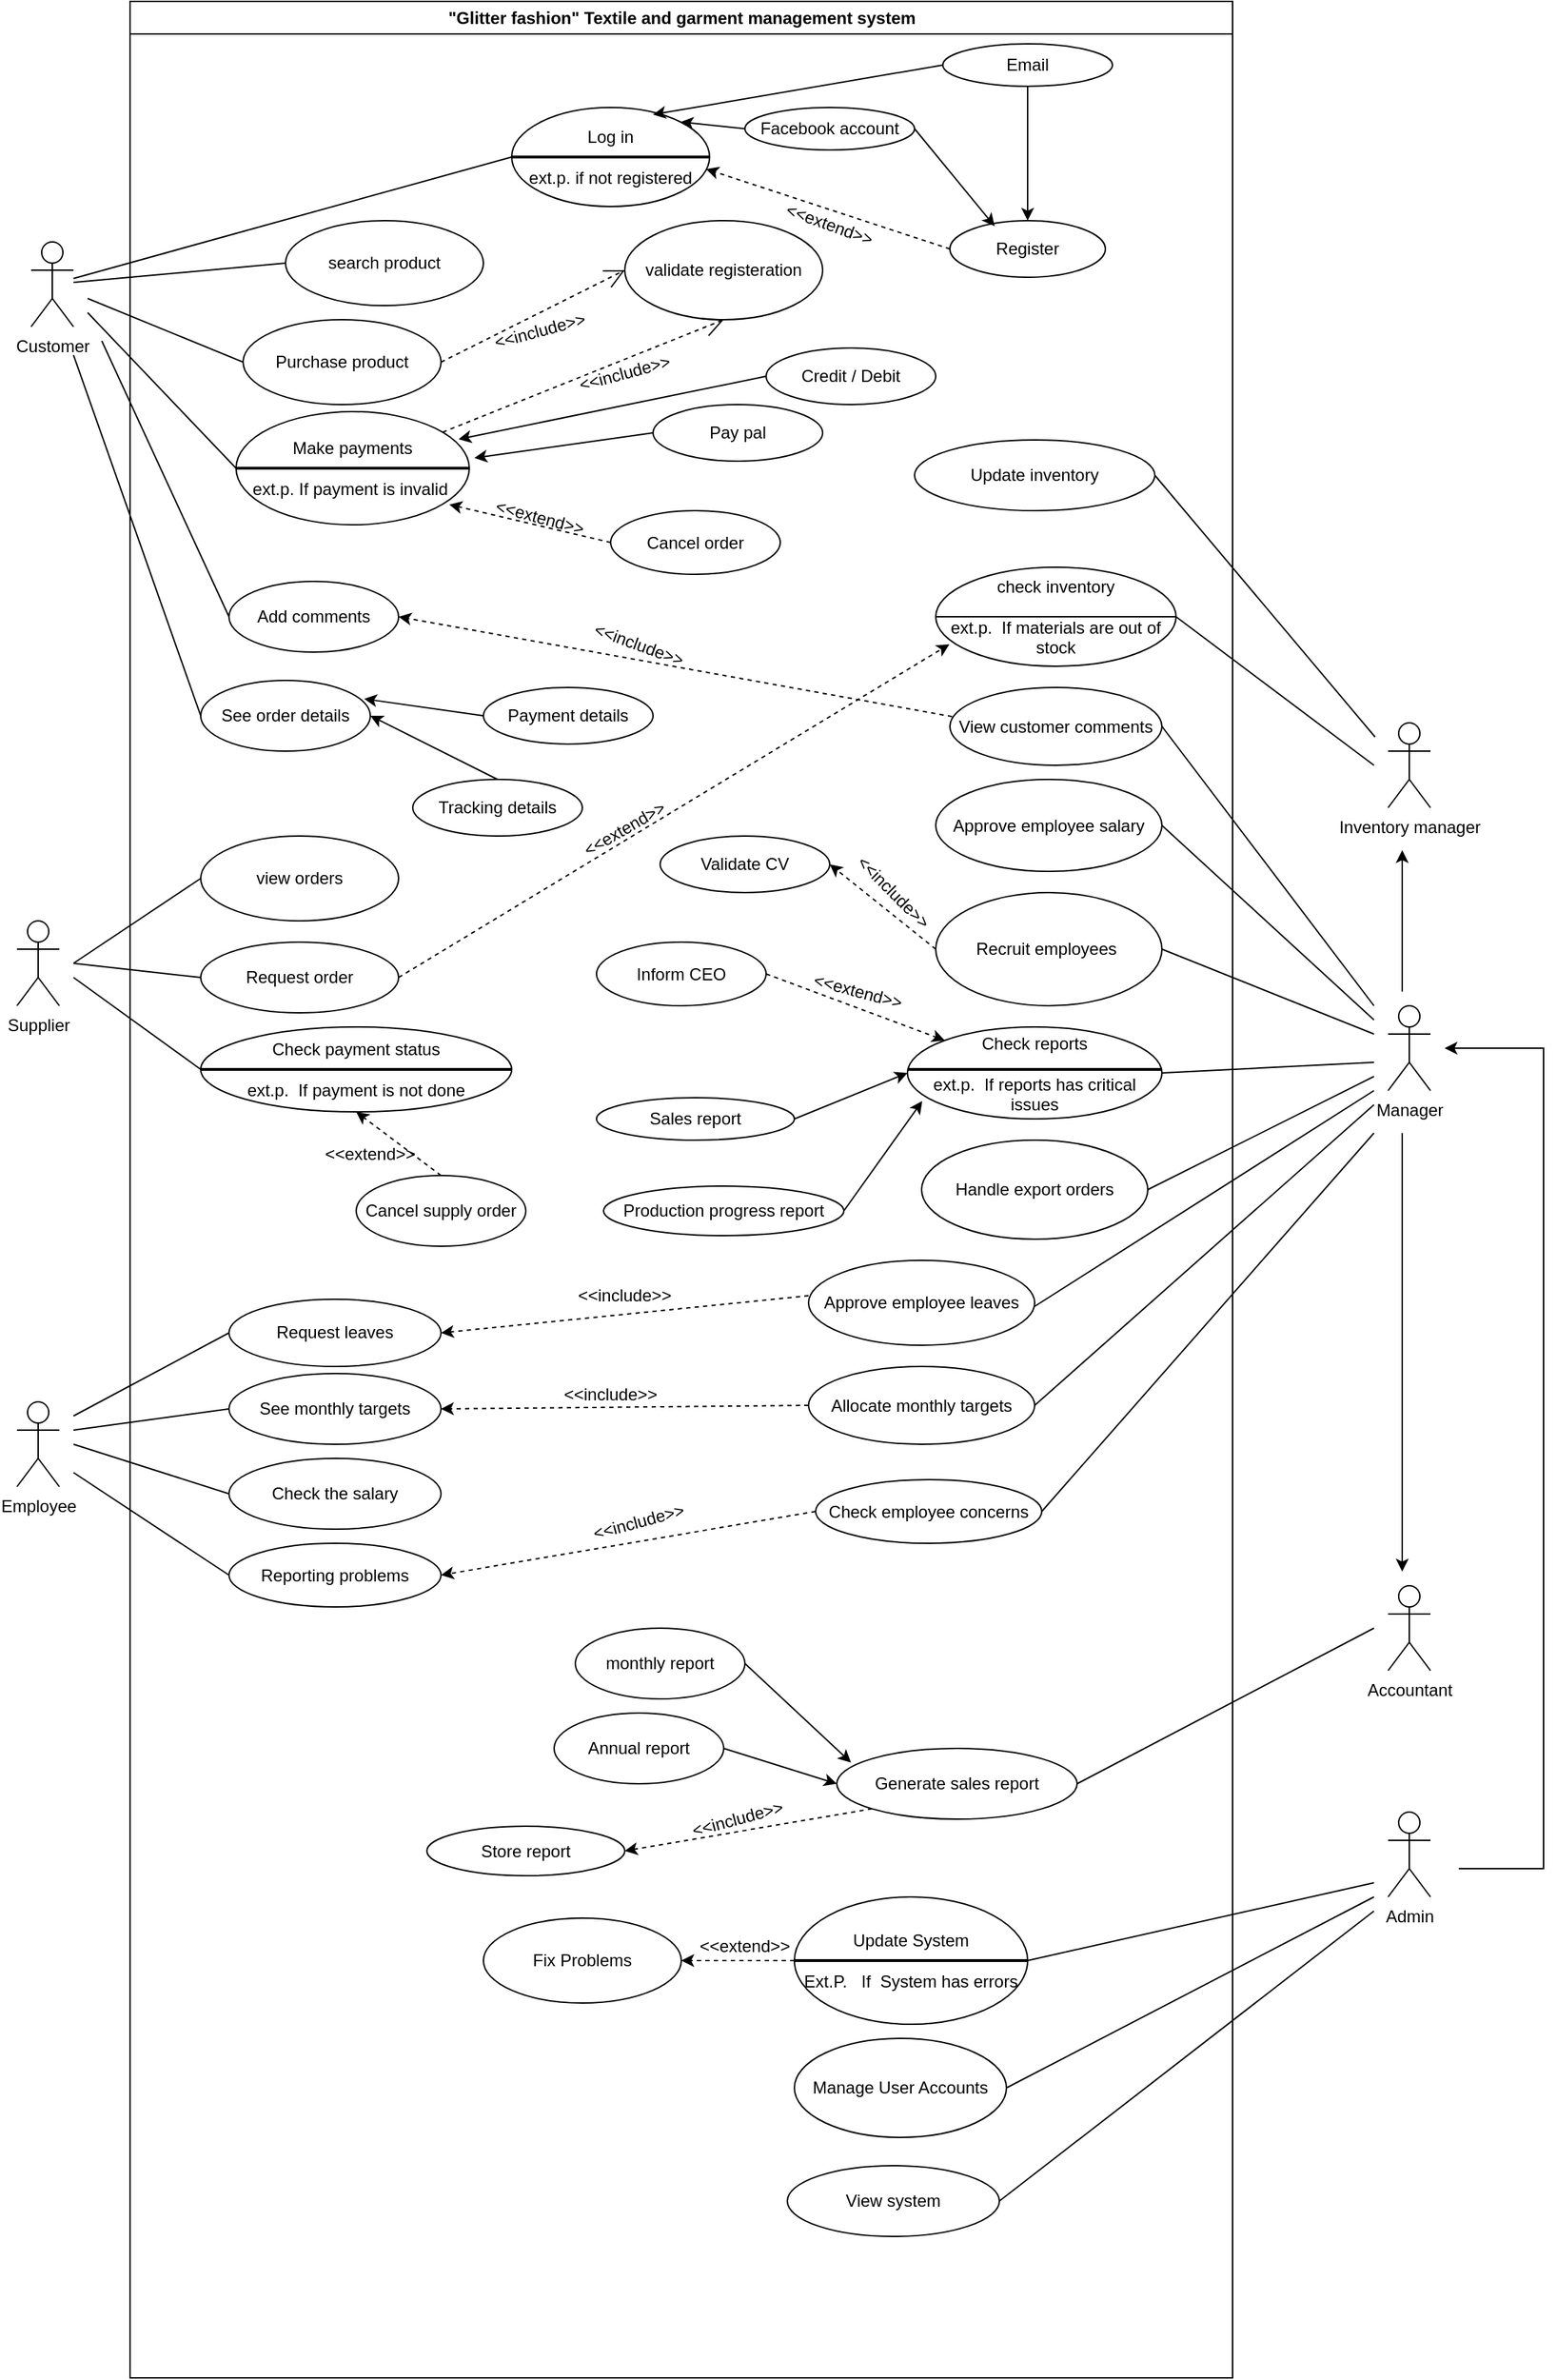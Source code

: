 <mxfile version="20.3.7" type="github">
  <diagram id="OiUDQVkfYRebjwmGfPYE" name="Page-1">
    <mxGraphModel dx="2874" dy="658" grid="1" gridSize="10" guides="1" tooltips="1" connect="1" arrows="1" fold="1" page="1" pageScale="1" pageWidth="850" pageHeight="1100" math="0" shadow="0">
      <root>
        <mxCell id="0" />
        <mxCell id="1" parent="0" />
        <mxCell id="Qr6TdypjZ70RtOZJyYG7-4" value="Customer" style="shape=umlActor;verticalLabelPosition=bottom;verticalAlign=top;html=1;strokeColor=default;fontFamily=Helvetica;fontSize=12;fontColor=default;fillColor=default;" parent="1" vertex="1">
          <mxGeometry x="-830" y="170" width="30" height="60" as="geometry" />
        </mxCell>
        <mxCell id="Qr6TdypjZ70RtOZJyYG7-21" value="&quot;Glitter fashion&quot; Textile and garment management system" style="swimlane;strokeColor=default;fontFamily=Helvetica;fontSize=12;fontColor=default;fillColor=default;html=1;startSize=23;" parent="1" vertex="1">
          <mxGeometry x="-760" width="780" height="1680" as="geometry" />
        </mxCell>
        <mxCell id="Qr6TdypjZ70RtOZJyYG7-11" value="Log in&lt;br&gt;&lt;br&gt;ext.p. if not registered" style="ellipse;whiteSpace=wrap;html=1;strokeColor=default;fontFamily=Helvetica;fontSize=12;fontColor=default;fillColor=default;" parent="Qr6TdypjZ70RtOZJyYG7-21" vertex="1">
          <mxGeometry x="270" y="75" width="140" height="70" as="geometry" />
        </mxCell>
        <mxCell id="Qr6TdypjZ70RtOZJyYG7-26" value="Register" style="ellipse;whiteSpace=wrap;html=1;strokeColor=default;fontFamily=Helvetica;fontSize=12;fontColor=default;fillColor=default;" parent="Qr6TdypjZ70RtOZJyYG7-21" vertex="1">
          <mxGeometry x="580" y="155" width="110" height="40" as="geometry" />
        </mxCell>
        <mxCell id="Qr6TdypjZ70RtOZJyYG7-32" value="" style="line;strokeWidth=2;html=1;strokeColor=default;fontFamily=Helvetica;fontSize=12;fontColor=default;fillColor=default;" parent="Qr6TdypjZ70RtOZJyYG7-21" vertex="1">
          <mxGeometry x="270" y="105" width="140" height="10" as="geometry" />
        </mxCell>
        <mxCell id="Qr6TdypjZ70RtOZJyYG7-33" value="search product" style="ellipse;whiteSpace=wrap;html=1;strokeColor=default;fontFamily=Helvetica;fontSize=12;fontColor=default;fillColor=default;" parent="Qr6TdypjZ70RtOZJyYG7-21" vertex="1">
          <mxGeometry x="110" y="155" width="140" height="60" as="geometry" />
        </mxCell>
        <mxCell id="Qr6TdypjZ70RtOZJyYG7-36" value="Purchase product" style="ellipse;whiteSpace=wrap;html=1;strokeColor=default;fontFamily=Helvetica;fontSize=12;fontColor=default;fillColor=default;" parent="Qr6TdypjZ70RtOZJyYG7-21" vertex="1">
          <mxGeometry x="80" y="225" width="140" height="60" as="geometry" />
        </mxCell>
        <mxCell id="Qr6TdypjZ70RtOZJyYG7-38" value="Make payments&lt;br&gt;&lt;br&gt;ext.p. If payment is invalid&amp;nbsp;" style="ellipse;whiteSpace=wrap;html=1;strokeColor=default;fontFamily=Helvetica;fontSize=12;fontColor=default;fillColor=default;" parent="Qr6TdypjZ70RtOZJyYG7-21" vertex="1">
          <mxGeometry x="75" y="290" width="165" height="80" as="geometry" />
        </mxCell>
        <mxCell id="Qr6TdypjZ70RtOZJyYG7-40" value="Credit / Debit" style="ellipse;whiteSpace=wrap;html=1;strokeColor=default;fontFamily=Helvetica;fontSize=12;fontColor=default;fillColor=default;" parent="Qr6TdypjZ70RtOZJyYG7-21" vertex="1">
          <mxGeometry x="450" y="245" width="120" height="40" as="geometry" />
        </mxCell>
        <mxCell id="Qr6TdypjZ70RtOZJyYG7-41" value="Pay pal" style="ellipse;whiteSpace=wrap;html=1;strokeColor=default;fontFamily=Helvetica;fontSize=12;fontColor=default;fillColor=default;" parent="Qr6TdypjZ70RtOZJyYG7-21" vertex="1">
          <mxGeometry x="370" y="285" width="120" height="40" as="geometry" />
        </mxCell>
        <mxCell id="Qr6TdypjZ70RtOZJyYG7-50" value="view orders" style="ellipse;whiteSpace=wrap;html=1;strokeColor=default;fontFamily=Helvetica;fontSize=12;fontColor=default;fillColor=default;" parent="Qr6TdypjZ70RtOZJyYG7-21" vertex="1">
          <mxGeometry x="50" y="590" width="140" height="60" as="geometry" />
        </mxCell>
        <mxCell id="Qr6TdypjZ70RtOZJyYG7-52" value="Check payment status&lt;br&gt;&lt;br&gt;ext.p.&amp;nbsp; If payment is not done" style="ellipse;whiteSpace=wrap;html=1;strokeColor=default;fontFamily=Helvetica;fontSize=12;fontColor=default;fillColor=default;" parent="Qr6TdypjZ70RtOZJyYG7-21" vertex="1">
          <mxGeometry x="50" y="725" width="220" height="60" as="geometry" />
        </mxCell>
        <mxCell id="Qr6TdypjZ70RtOZJyYG7-54" value="Request order" style="ellipse;whiteSpace=wrap;html=1;strokeColor=default;fontFamily=Helvetica;fontSize=12;fontColor=default;fillColor=default;" parent="Qr6TdypjZ70RtOZJyYG7-21" vertex="1">
          <mxGeometry x="50" y="665" width="140" height="50" as="geometry" />
        </mxCell>
        <mxCell id="Qr6TdypjZ70RtOZJyYG7-58" value="check inventory&lt;br&gt;&lt;br&gt;ext.p.&amp;nbsp; If materials are out of stock" style="ellipse;whiteSpace=wrap;html=1;strokeColor=default;fontFamily=Helvetica;fontSize=12;fontColor=default;fillColor=default;" parent="Qr6TdypjZ70RtOZJyYG7-21" vertex="1">
          <mxGeometry x="570" y="400" width="170" height="70" as="geometry" />
        </mxCell>
        <mxCell id="Qr6TdypjZ70RtOZJyYG7-61" value="" style="endArrow=classic;html=1;rounded=1;fontFamily=Helvetica;fontSize=12;fontColor=default;dashed=1;exitX=1;exitY=0.5;exitDx=0;exitDy=0;entryX=0.057;entryY=0.778;entryDx=0;entryDy=0;entryPerimeter=0;" parent="Qr6TdypjZ70RtOZJyYG7-21" source="Qr6TdypjZ70RtOZJyYG7-54" target="Qr6TdypjZ70RtOZJyYG7-58" edge="1">
          <mxGeometry width="50" height="50" relative="1" as="geometry">
            <mxPoint x="330" y="620" as="sourcePoint" />
            <mxPoint x="380" y="570" as="targetPoint" />
          </mxGeometry>
        </mxCell>
        <mxCell id="Qr6TdypjZ70RtOZJyYG7-62" value="&amp;lt;&amp;lt;extend&amp;gt;&amp;gt;" style="text;html=1;strokeColor=none;fillColor=none;align=center;verticalAlign=middle;whiteSpace=wrap;rounded=0;fontFamily=Helvetica;fontSize=12;fontColor=default;rotation=-30;" parent="Qr6TdypjZ70RtOZJyYG7-21" vertex="1">
          <mxGeometry x="320" y="570" width="60" height="30" as="geometry" />
        </mxCell>
        <mxCell id="Qr6TdypjZ70RtOZJyYG7-64" value="" style="line;strokeWidth=1;html=1;perimeter=backbonePerimeter;points=[];outlineConnect=0;strokeColor=default;fontFamily=Helvetica;fontSize=12;fontColor=default;fillColor=default;" parent="Qr6TdypjZ70RtOZJyYG7-21" vertex="1">
          <mxGeometry x="570" y="430" width="170" height="10" as="geometry" />
        </mxCell>
        <mxCell id="Qr6TdypjZ70RtOZJyYG7-66" value="Update inventory" style="ellipse;whiteSpace=wrap;html=1;strokeColor=default;fontFamily=Helvetica;fontSize=12;fontColor=default;fillColor=default;" parent="Qr6TdypjZ70RtOZJyYG7-21" vertex="1">
          <mxGeometry x="555" y="310" width="170" height="50" as="geometry" />
        </mxCell>
        <mxCell id="Qr6TdypjZ70RtOZJyYG7-70" value="Approve employee salary" style="ellipse;whiteSpace=wrap;html=1;strokeColor=default;fontFamily=Helvetica;fontSize=12;fontColor=default;fillColor=default;" parent="Qr6TdypjZ70RtOZJyYG7-21" vertex="1">
          <mxGeometry x="570" y="550" width="160" height="65" as="geometry" />
        </mxCell>
        <mxCell id="Qr6TdypjZ70RtOZJyYG7-74" value="Recruit employees&amp;nbsp;" style="ellipse;whiteSpace=wrap;html=1;strokeColor=default;fontFamily=Helvetica;fontSize=12;fontColor=default;fillColor=default;" parent="Qr6TdypjZ70RtOZJyYG7-21" vertex="1">
          <mxGeometry x="570" y="630" width="160" height="80" as="geometry" />
        </mxCell>
        <mxCell id="Qr6TdypjZ70RtOZJyYG7-75" value="Validate CV" style="ellipse;whiteSpace=wrap;html=1;strokeColor=default;fontFamily=Helvetica;fontSize=12;fontColor=default;fillColor=default;" parent="Qr6TdypjZ70RtOZJyYG7-21" vertex="1">
          <mxGeometry x="375" y="590" width="120" height="40" as="geometry" />
        </mxCell>
        <mxCell id="Qr6TdypjZ70RtOZJyYG7-77" value="" style="endArrow=classic;html=1;rounded=1;fontFamily=Helvetica;fontSize=12;fontColor=default;dashed=1;entryX=1;entryY=0.5;entryDx=0;entryDy=0;exitX=0;exitY=0.5;exitDx=0;exitDy=0;" parent="Qr6TdypjZ70RtOZJyYG7-21" source="Qr6TdypjZ70RtOZJyYG7-74" target="Qr6TdypjZ70RtOZJyYG7-75" edge="1">
          <mxGeometry width="50" height="50" relative="1" as="geometry">
            <mxPoint x="540" y="700" as="sourcePoint" />
            <mxPoint x="590" y="650" as="targetPoint" />
          </mxGeometry>
        </mxCell>
        <mxCell id="Qr6TdypjZ70RtOZJyYG7-78" value="&amp;lt;&amp;lt;include&amp;gt;&amp;gt;" style="text;html=1;strokeColor=none;fillColor=none;align=center;verticalAlign=middle;whiteSpace=wrap;rounded=0;fontFamily=Helvetica;fontSize=12;fontColor=default;rotation=45;" parent="Qr6TdypjZ70RtOZJyYG7-21" vertex="1">
          <mxGeometry x="510" y="615" width="60" height="30" as="geometry" />
        </mxCell>
        <mxCell id="Qr6TdypjZ70RtOZJyYG7-80" value="Check reports&lt;br&gt;&lt;br&gt;ext.p.&amp;nbsp; If reports has critical issues" style="ellipse;whiteSpace=wrap;html=1;strokeColor=default;fontFamily=Helvetica;fontSize=12;fontColor=default;fillColor=default;" parent="Qr6TdypjZ70RtOZJyYG7-21" vertex="1">
          <mxGeometry x="550" y="725" width="180" height="65" as="geometry" />
        </mxCell>
        <mxCell id="Qr6TdypjZ70RtOZJyYG7-82" value="Production progress report" style="ellipse;whiteSpace=wrap;html=1;strokeColor=default;fontFamily=Helvetica;fontSize=12;fontColor=default;fillColor=default;" parent="Qr6TdypjZ70RtOZJyYG7-21" vertex="1">
          <mxGeometry x="335" y="837.5" width="170" height="35" as="geometry" />
        </mxCell>
        <mxCell id="Qr6TdypjZ70RtOZJyYG7-84" value="Handle export orders" style="ellipse;whiteSpace=wrap;html=1;strokeColor=default;fontFamily=Helvetica;fontSize=12;fontColor=default;fillColor=default;" parent="Qr6TdypjZ70RtOZJyYG7-21" vertex="1">
          <mxGeometry x="560" y="805" width="160" height="70" as="geometry" />
        </mxCell>
        <mxCell id="Qr6TdypjZ70RtOZJyYG7-90" value="Generate sales report" style="ellipse;whiteSpace=wrap;html=1;strokeColor=default;fontFamily=Helvetica;fontSize=12;fontColor=default;fillColor=default;" parent="Qr6TdypjZ70RtOZJyYG7-21" vertex="1">
          <mxGeometry x="500" y="1235" width="170" height="50" as="geometry" />
        </mxCell>
        <mxCell id="Qr6TdypjZ70RtOZJyYG7-93" value="monthly report" style="ellipse;whiteSpace=wrap;html=1;strokeColor=default;fontFamily=Helvetica;fontSize=12;fontColor=default;fillColor=default;" parent="Qr6TdypjZ70RtOZJyYG7-21" vertex="1">
          <mxGeometry x="315" y="1150" width="120" height="50" as="geometry" />
        </mxCell>
        <mxCell id="Qr6TdypjZ70RtOZJyYG7-96" value="Annual report" style="ellipse;whiteSpace=wrap;html=1;strokeColor=default;fontFamily=Helvetica;fontSize=12;fontColor=default;fillColor=default;" parent="Qr6TdypjZ70RtOZJyYG7-21" vertex="1">
          <mxGeometry x="300" y="1210" width="120" height="50" as="geometry" />
        </mxCell>
        <mxCell id="Qr6TdypjZ70RtOZJyYG7-97" value="Store report" style="ellipse;whiteSpace=wrap;html=1;strokeColor=default;fontFamily=Helvetica;fontSize=12;fontColor=default;fillColor=default;" parent="Qr6TdypjZ70RtOZJyYG7-21" vertex="1">
          <mxGeometry x="210" y="1290" width="140" height="35" as="geometry" />
        </mxCell>
        <mxCell id="Qr6TdypjZ70RtOZJyYG7-99" value="Sales report" style="ellipse;whiteSpace=wrap;html=1;strokeColor=default;fontFamily=Helvetica;fontSize=12;fontColor=default;fillColor=default;" parent="Qr6TdypjZ70RtOZJyYG7-21" vertex="1">
          <mxGeometry x="330" y="775" width="140" height="30" as="geometry" />
        </mxCell>
        <mxCell id="Qr6TdypjZ70RtOZJyYG7-105" value="" style="endArrow=classic;html=1;rounded=1;fontFamily=Helvetica;fontSize=12;fontColor=default;dashed=1;entryX=1;entryY=0.5;entryDx=0;entryDy=0;exitX=0;exitY=1;exitDx=0;exitDy=0;" parent="Qr6TdypjZ70RtOZJyYG7-21" source="Qr6TdypjZ70RtOZJyYG7-90" target="Qr6TdypjZ70RtOZJyYG7-97" edge="1">
          <mxGeometry width="50" height="50" relative="1" as="geometry">
            <mxPoint x="530" y="1145" as="sourcePoint" />
            <mxPoint x="580" y="1095" as="targetPoint" />
          </mxGeometry>
        </mxCell>
        <mxCell id="Qr6TdypjZ70RtOZJyYG7-107" value="&amp;lt;&amp;lt;include&amp;gt;&amp;gt;" style="text;html=1;strokeColor=none;fillColor=none;align=center;verticalAlign=middle;whiteSpace=wrap;rounded=0;fontFamily=Helvetica;fontSize=12;fontColor=default;rotation=-15;" parent="Qr6TdypjZ70RtOZJyYG7-21" vertex="1">
          <mxGeometry x="400" y="1270" width="60" height="30" as="geometry" />
        </mxCell>
        <mxCell id="Qr6TdypjZ70RtOZJyYG7-110" value="Request leaves" style="ellipse;whiteSpace=wrap;html=1;strokeColor=default;fontFamily=Helvetica;fontSize=12;fontColor=default;fillColor=default;" parent="Qr6TdypjZ70RtOZJyYG7-21" vertex="1">
          <mxGeometry x="70" y="917.5" width="150" height="47.5" as="geometry" />
        </mxCell>
        <mxCell id="Qr6TdypjZ70RtOZJyYG7-111" value="See monthly targets" style="ellipse;whiteSpace=wrap;html=1;strokeColor=default;fontFamily=Helvetica;fontSize=12;fontColor=default;fillColor=default;" parent="Qr6TdypjZ70RtOZJyYG7-21" vertex="1">
          <mxGeometry x="70" y="970" width="150" height="50" as="geometry" />
        </mxCell>
        <mxCell id="Qr6TdypjZ70RtOZJyYG7-112" value="Allocate monthly targets" style="ellipse;whiteSpace=wrap;html=1;strokeColor=default;fontFamily=Helvetica;fontSize=12;fontColor=default;fillColor=default;" parent="Qr6TdypjZ70RtOZJyYG7-21" vertex="1">
          <mxGeometry x="480" y="965" width="160" height="55" as="geometry" />
        </mxCell>
        <mxCell id="Qr6TdypjZ70RtOZJyYG7-114" value="" style="endArrow=classic;html=1;rounded=1;fontFamily=Helvetica;fontSize=12;fontColor=default;dashed=1;entryX=1;entryY=0.5;entryDx=0;entryDy=0;exitX=0;exitY=0.5;exitDx=0;exitDy=0;" parent="Qr6TdypjZ70RtOZJyYG7-21" source="Qr6TdypjZ70RtOZJyYG7-112" target="Qr6TdypjZ70RtOZJyYG7-111" edge="1">
          <mxGeometry width="50" height="50" relative="1" as="geometry">
            <mxPoint x="400" y="895" as="sourcePoint" />
            <mxPoint x="450" y="845" as="targetPoint" />
          </mxGeometry>
        </mxCell>
        <mxCell id="Qr6TdypjZ70RtOZJyYG7-115" value="&amp;lt;&amp;lt;include&amp;gt;&amp;gt;" style="text;html=1;strokeColor=none;fillColor=none;align=center;verticalAlign=middle;whiteSpace=wrap;rounded=0;fontFamily=Helvetica;fontSize=12;fontColor=default;rotation=0;" parent="Qr6TdypjZ70RtOZJyYG7-21" vertex="1">
          <mxGeometry x="310" y="970" width="60" height="30" as="geometry" />
        </mxCell>
        <mxCell id="Qr6TdypjZ70RtOZJyYG7-118" value="Check the salary" style="ellipse;whiteSpace=wrap;html=1;strokeColor=default;fontFamily=Helvetica;fontSize=12;fontColor=default;fillColor=default;" parent="Qr6TdypjZ70RtOZJyYG7-21" vertex="1">
          <mxGeometry x="70" y="1030" width="150" height="50" as="geometry" />
        </mxCell>
        <mxCell id="Qr6TdypjZ70RtOZJyYG7-121" value="Reporting problems" style="ellipse;whiteSpace=wrap;html=1;strokeColor=default;fontFamily=Helvetica;fontSize=12;fontColor=default;fillColor=default;" parent="Qr6TdypjZ70RtOZJyYG7-21" vertex="1">
          <mxGeometry x="70" y="1090" width="150" height="45" as="geometry" />
        </mxCell>
        <mxCell id="Qr6TdypjZ70RtOZJyYG7-123" value="Check employee concerns" style="ellipse;whiteSpace=wrap;html=1;strokeColor=default;fontFamily=Helvetica;fontSize=12;fontColor=default;fillColor=default;" parent="Qr6TdypjZ70RtOZJyYG7-21" vertex="1">
          <mxGeometry x="485" y="1045" width="160" height="45" as="geometry" />
        </mxCell>
        <mxCell id="Qr6TdypjZ70RtOZJyYG7-125" value="" style="endArrow=classic;html=1;rounded=1;fontFamily=Helvetica;fontSize=12;fontColor=default;dashed=1;entryX=1;entryY=0.5;entryDx=0;entryDy=0;exitX=0;exitY=0.5;exitDx=0;exitDy=0;" parent="Qr6TdypjZ70RtOZJyYG7-21" source="Qr6TdypjZ70RtOZJyYG7-123" target="Qr6TdypjZ70RtOZJyYG7-121" edge="1">
          <mxGeometry width="50" height="50" relative="1" as="geometry">
            <mxPoint x="560" y="965" as="sourcePoint" />
            <mxPoint x="610" y="915" as="targetPoint" />
          </mxGeometry>
        </mxCell>
        <mxCell id="Qr6TdypjZ70RtOZJyYG7-126" value="&amp;lt;&amp;lt;include&amp;gt;&amp;gt;" style="text;html=1;strokeColor=none;fillColor=none;align=center;verticalAlign=middle;whiteSpace=wrap;rounded=0;fontFamily=Helvetica;fontSize=12;fontColor=default;rotation=-15;" parent="Qr6TdypjZ70RtOZJyYG7-21" vertex="1">
          <mxGeometry x="330" y="1060" width="60" height="30" as="geometry" />
        </mxCell>
        <mxCell id="B7WnlmI7sUxB49DoOweP-1" value="validate registeration" style="ellipse;whiteSpace=wrap;html=1;" parent="Qr6TdypjZ70RtOZJyYG7-21" vertex="1">
          <mxGeometry x="350" y="155" width="140" height="70" as="geometry" />
        </mxCell>
        <mxCell id="B7WnlmI7sUxB49DoOweP-3" value="" style="endArrow=open;endFill=1;endSize=12;html=1;rounded=0;entryX=0;entryY=0.5;entryDx=0;entryDy=0;exitX=1;exitY=0.5;exitDx=0;exitDy=0;dashed=1;" parent="Qr6TdypjZ70RtOZJyYG7-21" source="Qr6TdypjZ70RtOZJyYG7-36" target="B7WnlmI7sUxB49DoOweP-1" edge="1">
          <mxGeometry width="160" relative="1" as="geometry">
            <mxPoint x="280" y="345" as="sourcePoint" />
            <mxPoint x="470" y="325" as="targetPoint" />
          </mxGeometry>
        </mxCell>
        <mxCell id="B7WnlmI7sUxB49DoOweP-4" value="&amp;lt;&amp;lt;include&amp;gt;&amp;gt;" style="text;html=1;strokeColor=none;fillColor=none;align=center;verticalAlign=middle;whiteSpace=wrap;rounded=0;fontFamily=Helvetica;fontSize=12;fontColor=default;rotation=-15;" parent="Qr6TdypjZ70RtOZJyYG7-21" vertex="1">
          <mxGeometry x="270" y="225" width="40" height="15" as="geometry" />
        </mxCell>
        <mxCell id="e2B2h1mnQge43aZlSVii-1" value="&amp;lt;&amp;lt;include&amp;gt;&amp;gt;" style="text;html=1;strokeColor=none;fillColor=none;align=center;verticalAlign=middle;whiteSpace=wrap;rounded=0;fontFamily=Helvetica;fontSize=12;fontColor=default;rotation=-15;" parent="Qr6TdypjZ70RtOZJyYG7-21" vertex="1">
          <mxGeometry x="330" y="255" width="40" height="15" as="geometry" />
        </mxCell>
        <mxCell id="e2B2h1mnQge43aZlSVii-2" value="" style="endArrow=open;endFill=1;endSize=12;html=1;rounded=0;entryX=0.5;entryY=1;entryDx=0;entryDy=0;dashed=1;" parent="Qr6TdypjZ70RtOZJyYG7-21" source="Qr6TdypjZ70RtOZJyYG7-38" target="B7WnlmI7sUxB49DoOweP-1" edge="1">
          <mxGeometry width="160" relative="1" as="geometry">
            <mxPoint x="-480" y="260" as="sourcePoint" />
            <mxPoint x="-400" y="220" as="targetPoint" />
          </mxGeometry>
        </mxCell>
        <mxCell id="TiKws1feunlKETke7Tfs-2" value="" style="endArrow=classic;html=1;rounded=0;exitX=1;exitY=0.5;exitDx=0;exitDy=0;entryX=0;entryY=0.5;entryDx=0;entryDy=0;" edge="1" parent="Qr6TdypjZ70RtOZJyYG7-21" source="Qr6TdypjZ70RtOZJyYG7-99" target="Qr6TdypjZ70RtOZJyYG7-80">
          <mxGeometry width="50" height="50" relative="1" as="geometry">
            <mxPoint x="450" y="910" as="sourcePoint" />
            <mxPoint x="500" y="860" as="targetPoint" />
          </mxGeometry>
        </mxCell>
        <mxCell id="TiKws1feunlKETke7Tfs-4" value="" style="endArrow=classic;html=1;rounded=0;exitX=1;exitY=0.5;exitDx=0;exitDy=0;entryX=0.058;entryY=0.806;entryDx=0;entryDy=0;entryPerimeter=0;" edge="1" parent="Qr6TdypjZ70RtOZJyYG7-21" source="Qr6TdypjZ70RtOZJyYG7-82" target="Qr6TdypjZ70RtOZJyYG7-80">
          <mxGeometry width="50" height="50" relative="1" as="geometry">
            <mxPoint x="450" y="910" as="sourcePoint" />
            <mxPoint x="500" y="860" as="targetPoint" />
          </mxGeometry>
        </mxCell>
        <mxCell id="TiKws1feunlKETke7Tfs-6" value="Manage User Accounts" style="ellipse;whiteSpace=wrap;html=1;" vertex="1" parent="Qr6TdypjZ70RtOZJyYG7-21">
          <mxGeometry x="470" y="1440" width="150" height="70" as="geometry" />
        </mxCell>
        <mxCell id="TiKws1feunlKETke7Tfs-7" value="Update System&lt;br&gt;&lt;br&gt;Ext.P.&amp;nbsp; &amp;nbsp;If&amp;nbsp; System has errors" style="ellipse;whiteSpace=wrap;html=1;" vertex="1" parent="Qr6TdypjZ70RtOZJyYG7-21">
          <mxGeometry x="470" y="1340" width="165" height="90" as="geometry" />
        </mxCell>
        <mxCell id="TiKws1feunlKETke7Tfs-8" value="" style="line;strokeWidth=2;html=1;" vertex="1" parent="Qr6TdypjZ70RtOZJyYG7-21">
          <mxGeometry x="470" y="1380" width="165" height="10" as="geometry" />
        </mxCell>
        <mxCell id="TiKws1feunlKETke7Tfs-9" value="Fix Problems" style="ellipse;whiteSpace=wrap;html=1;" vertex="1" parent="Qr6TdypjZ70RtOZJyYG7-21">
          <mxGeometry x="250" y="1355" width="140" height="60" as="geometry" />
        </mxCell>
        <mxCell id="TiKws1feunlKETke7Tfs-10" value="" style="endArrow=classic;html=1;rounded=0;entryX=1;entryY=0.5;entryDx=0;entryDy=0;dashed=1;exitX=0;exitY=0.5;exitDx=0;exitDy=0;exitPerimeter=0;" edge="1" parent="Qr6TdypjZ70RtOZJyYG7-21" source="TiKws1feunlKETke7Tfs-8" target="TiKws1feunlKETke7Tfs-9">
          <mxGeometry width="50" height="50" relative="1" as="geometry">
            <mxPoint x="510" y="1290" as="sourcePoint" />
            <mxPoint x="590" y="1230" as="targetPoint" />
          </mxGeometry>
        </mxCell>
        <mxCell id="TiKws1feunlKETke7Tfs-73" value="&amp;lt;&amp;lt;extend&amp;gt;&amp;gt;" style="text;html=1;strokeColor=none;fillColor=none;align=center;verticalAlign=middle;whiteSpace=wrap;rounded=0;fontFamily=Helvetica;fontSize=12;fontColor=default;rotation=0;" vertex="1" parent="Qr6TdypjZ70RtOZJyYG7-21">
          <mxGeometry x="405" y="1370" width="60" height="10" as="geometry" />
        </mxCell>
        <mxCell id="TiKws1feunlKETke7Tfs-75" value="" style="endArrow=none;html=1;rounded=0;exitX=1;exitY=0.5;exitDx=0;exitDy=0;exitPerimeter=0;" edge="1" parent="Qr6TdypjZ70RtOZJyYG7-21" source="TiKws1feunlKETke7Tfs-8">
          <mxGeometry width="50" height="50" relative="1" as="geometry">
            <mxPoint x="560" y="1470" as="sourcePoint" />
            <mxPoint x="880" y="1330" as="targetPoint" />
          </mxGeometry>
        </mxCell>
        <mxCell id="TiKws1feunlKETke7Tfs-77" value="Approve employee leaves" style="ellipse;whiteSpace=wrap;html=1;strokeColor=default;fontFamily=Helvetica;fontSize=12;fontColor=default;fillColor=default;" vertex="1" parent="Qr6TdypjZ70RtOZJyYG7-21">
          <mxGeometry x="480" y="890" width="160" height="60" as="geometry" />
        </mxCell>
        <mxCell id="TiKws1feunlKETke7Tfs-78" value="" style="endArrow=classic;html=1;rounded=1;fontFamily=Helvetica;fontSize=12;fontColor=default;dashed=1;entryX=1;entryY=0.5;entryDx=0;entryDy=0;exitX=0;exitY=0.5;exitDx=0;exitDy=0;" edge="1" parent="Qr6TdypjZ70RtOZJyYG7-21" target="Qr6TdypjZ70RtOZJyYG7-110">
          <mxGeometry width="50" height="50" relative="1" as="geometry">
            <mxPoint x="480" y="915" as="sourcePoint" />
            <mxPoint x="230" y="850" as="targetPoint" />
          </mxGeometry>
        </mxCell>
        <mxCell id="TiKws1feunlKETke7Tfs-79" value="&amp;lt;&amp;lt;include&amp;gt;&amp;gt;" style="text;html=1;strokeColor=none;fillColor=none;align=center;verticalAlign=middle;whiteSpace=wrap;rounded=0;fontFamily=Helvetica;fontSize=12;fontColor=default;rotation=0;" vertex="1" parent="Qr6TdypjZ70RtOZJyYG7-21">
          <mxGeometry x="320" y="900" width="60" height="30" as="geometry" />
        </mxCell>
        <mxCell id="TiKws1feunlKETke7Tfs-82" value="Add comments" style="ellipse;whiteSpace=wrap;html=1;" vertex="1" parent="Qr6TdypjZ70RtOZJyYG7-21">
          <mxGeometry x="70" y="410" width="120" height="50" as="geometry" />
        </mxCell>
        <mxCell id="TiKws1feunlKETke7Tfs-83" value="" style="endArrow=none;html=1;rounded=1;fontFamily=Helvetica;fontSize=12;fontColor=default;exitX=0;exitY=0.5;exitDx=0;exitDy=0;" edge="1" parent="Qr6TdypjZ70RtOZJyYG7-21" source="TiKws1feunlKETke7Tfs-82">
          <mxGeometry width="50" height="50" relative="1" as="geometry">
            <mxPoint x="130" y="440" as="sourcePoint" />
            <mxPoint x="-20" y="240" as="targetPoint" />
          </mxGeometry>
        </mxCell>
        <mxCell id="TiKws1feunlKETke7Tfs-84" value="" style="endArrow=none;html=1;rounded=1;fontFamily=Helvetica;fontSize=12;fontColor=default;exitX=1;exitY=0.5;exitDx=0;exitDy=0;" edge="1" parent="Qr6TdypjZ70RtOZJyYG7-21">
          <mxGeometry width="50" height="50" relative="1" as="geometry">
            <mxPoint x="640" y="922.5" as="sourcePoint" />
            <mxPoint x="880" y="770" as="targetPoint" />
          </mxGeometry>
        </mxCell>
        <mxCell id="TiKws1feunlKETke7Tfs-85" value="View customer comments" style="ellipse;whiteSpace=wrap;html=1;strokeColor=default;fontFamily=Helvetica;fontSize=12;fontColor=default;fillColor=default;" vertex="1" parent="Qr6TdypjZ70RtOZJyYG7-21">
          <mxGeometry x="580" y="485" width="150" height="55" as="geometry" />
        </mxCell>
        <mxCell id="TiKws1feunlKETke7Tfs-87" value="" style="endArrow=classic;html=1;rounded=0;dashed=1;entryX=1;entryY=0.5;entryDx=0;entryDy=0;exitX=0.01;exitY=0.374;exitDx=0;exitDy=0;exitPerimeter=0;" edge="1" parent="Qr6TdypjZ70RtOZJyYG7-21" source="TiKws1feunlKETke7Tfs-85" target="TiKws1feunlKETke7Tfs-82">
          <mxGeometry width="50" height="50" relative="1" as="geometry">
            <mxPoint x="480" y="490" as="sourcePoint" />
            <mxPoint x="430" y="540" as="targetPoint" />
          </mxGeometry>
        </mxCell>
        <mxCell id="TiKws1feunlKETke7Tfs-88" value="&amp;lt;&amp;lt;include&amp;gt;&amp;gt;" style="text;html=1;strokeColor=none;fillColor=none;align=center;verticalAlign=middle;whiteSpace=wrap;rounded=0;fontFamily=Helvetica;fontSize=12;fontColor=default;rotation=20;" vertex="1" parent="Qr6TdypjZ70RtOZJyYG7-21">
          <mxGeometry x="330" y="440" width="60" height="30" as="geometry" />
        </mxCell>
        <mxCell id="TiKws1feunlKETke7Tfs-89" value="Email" style="ellipse;whiteSpace=wrap;html=1;" vertex="1" parent="Qr6TdypjZ70RtOZJyYG7-21">
          <mxGeometry x="575" y="30" width="120" height="30" as="geometry" />
        </mxCell>
        <mxCell id="TiKws1feunlKETke7Tfs-90" value="Facebook account" style="ellipse;whiteSpace=wrap;html=1;" vertex="1" parent="Qr6TdypjZ70RtOZJyYG7-21">
          <mxGeometry x="435" y="75" width="120" height="30" as="geometry" />
        </mxCell>
        <mxCell id="TiKws1feunlKETke7Tfs-91" value="" style="endArrow=classic;html=1;rounded=0;exitX=0;exitY=0.5;exitDx=0;exitDy=0;" edge="1" parent="Qr6TdypjZ70RtOZJyYG7-21" source="TiKws1feunlKETke7Tfs-89">
          <mxGeometry width="50" height="50" relative="1" as="geometry">
            <mxPoint x="390" y="260" as="sourcePoint" />
            <mxPoint x="370" y="80" as="targetPoint" />
          </mxGeometry>
        </mxCell>
        <mxCell id="TiKws1feunlKETke7Tfs-92" value="" style="endArrow=classic;html=1;rounded=0;entryX=1;entryY=0;entryDx=0;entryDy=0;exitX=0;exitY=0.5;exitDx=0;exitDy=0;" edge="1" parent="Qr6TdypjZ70RtOZJyYG7-21" source="TiKws1feunlKETke7Tfs-90" target="Qr6TdypjZ70RtOZJyYG7-11">
          <mxGeometry width="50" height="50" relative="1" as="geometry">
            <mxPoint x="250" y="70" as="sourcePoint" />
            <mxPoint x="200" y="100" as="targetPoint" />
          </mxGeometry>
        </mxCell>
        <mxCell id="TiKws1feunlKETke7Tfs-93" value="" style="endArrow=classic;html=1;rounded=0;entryX=1.022;entryY=0.409;entryDx=0;entryDy=0;entryPerimeter=0;exitX=0;exitY=0.5;exitDx=0;exitDy=0;" edge="1" parent="Qr6TdypjZ70RtOZJyYG7-21" source="Qr6TdypjZ70RtOZJyYG7-41" target="Qr6TdypjZ70RtOZJyYG7-38">
          <mxGeometry width="50" height="50" relative="1" as="geometry">
            <mxPoint x="390" y="560" as="sourcePoint" />
            <mxPoint x="440" y="510" as="targetPoint" />
          </mxGeometry>
        </mxCell>
        <mxCell id="TiKws1feunlKETke7Tfs-94" value="" style="endArrow=classic;html=1;rounded=0;exitX=0;exitY=0.5;exitDx=0;exitDy=0;entryX=0.954;entryY=0.244;entryDx=0;entryDy=0;entryPerimeter=0;" edge="1" parent="Qr6TdypjZ70RtOZJyYG7-21" source="Qr6TdypjZ70RtOZJyYG7-40" target="Qr6TdypjZ70RtOZJyYG7-38">
          <mxGeometry width="50" height="50" relative="1" as="geometry">
            <mxPoint x="330" y="425" as="sourcePoint" />
            <mxPoint x="242" y="310" as="targetPoint" />
          </mxGeometry>
        </mxCell>
        <mxCell id="TiKws1feunlKETke7Tfs-95" value="" style="endArrow=classic;html=1;rounded=0;entryX=0.059;entryY=0.2;entryDx=0;entryDy=0;entryPerimeter=0;exitX=1;exitY=0.5;exitDx=0;exitDy=0;" edge="1" parent="Qr6TdypjZ70RtOZJyYG7-21" source="Qr6TdypjZ70RtOZJyYG7-93" target="Qr6TdypjZ70RtOZJyYG7-90">
          <mxGeometry width="50" height="50" relative="1" as="geometry">
            <mxPoint x="390" y="1260" as="sourcePoint" />
            <mxPoint x="440" y="1210" as="targetPoint" />
          </mxGeometry>
        </mxCell>
        <mxCell id="TiKws1feunlKETke7Tfs-96" value="" style="endArrow=classic;html=1;rounded=0;entryX=0;entryY=0.5;entryDx=0;entryDy=0;exitX=1;exitY=0.5;exitDx=0;exitDy=0;" edge="1" parent="Qr6TdypjZ70RtOZJyYG7-21" source="Qr6TdypjZ70RtOZJyYG7-96" target="Qr6TdypjZ70RtOZJyYG7-90">
          <mxGeometry width="50" height="50" relative="1" as="geometry">
            <mxPoint x="410" y="1115" as="sourcePoint" />
            <mxPoint x="530.03" y="1170" as="targetPoint" />
          </mxGeometry>
        </mxCell>
        <mxCell id="TiKws1feunlKETke7Tfs-97" value="View system" style="ellipse;whiteSpace=wrap;html=1;" vertex="1" parent="Qr6TdypjZ70RtOZJyYG7-21">
          <mxGeometry x="465" y="1530" width="150" height="50" as="geometry" />
        </mxCell>
        <mxCell id="TiKws1feunlKETke7Tfs-101" value="See order details" style="ellipse;whiteSpace=wrap;html=1;" vertex="1" parent="Qr6TdypjZ70RtOZJyYG7-21">
          <mxGeometry x="50" y="480" width="120" height="50" as="geometry" />
        </mxCell>
        <mxCell id="TiKws1feunlKETke7Tfs-103" value="Tracking details" style="ellipse;whiteSpace=wrap;html=1;" vertex="1" parent="Qr6TdypjZ70RtOZJyYG7-21">
          <mxGeometry x="200" y="550" width="120" height="40" as="geometry" />
        </mxCell>
        <mxCell id="Qr6TdypjZ70RtOZJyYG7-44" value="&amp;lt;&amp;lt;extend&amp;gt;&amp;gt;" style="text;html=1;strokeColor=none;fillColor=none;align=center;verticalAlign=middle;whiteSpace=wrap;rounded=0;fontFamily=Helvetica;fontSize=12;fontColor=default;rotation=20;" parent="Qr6TdypjZ70RtOZJyYG7-21" vertex="1">
          <mxGeometry x="465" y="145" width="60" height="25" as="geometry" />
        </mxCell>
        <mxCell id="TiKws1feunlKETke7Tfs-111" value="" style="endArrow=classic;html=1;rounded=0;entryX=0.5;entryY=0;entryDx=0;entryDy=0;exitX=0.5;exitY=1;exitDx=0;exitDy=0;" edge="1" parent="Qr6TdypjZ70RtOZJyYG7-21" source="TiKws1feunlKETke7Tfs-89" target="Qr6TdypjZ70RtOZJyYG7-26">
          <mxGeometry width="50" height="50" relative="1" as="geometry">
            <mxPoint x="340" y="60" as="sourcePoint" />
            <mxPoint x="390" y="10" as="targetPoint" />
          </mxGeometry>
        </mxCell>
        <mxCell id="TiKws1feunlKETke7Tfs-112" value="" style="endArrow=classic;html=1;rounded=0;entryX=0.288;entryY=0.099;entryDx=0;entryDy=0;entryPerimeter=0;exitX=1;exitY=0.5;exitDx=0;exitDy=0;" edge="1" parent="Qr6TdypjZ70RtOZJyYG7-21" source="TiKws1feunlKETke7Tfs-90" target="Qr6TdypjZ70RtOZJyYG7-26">
          <mxGeometry width="50" height="50" relative="1" as="geometry">
            <mxPoint x="340" y="60" as="sourcePoint" />
            <mxPoint x="390" y="10" as="targetPoint" />
          </mxGeometry>
        </mxCell>
        <mxCell id="TiKws1feunlKETke7Tfs-114" value="" style="endArrow=classic;html=1;rounded=0;dashed=1;entryX=0.982;entryY=0.621;entryDx=0;entryDy=0;entryPerimeter=0;exitX=0;exitY=0.5;exitDx=0;exitDy=0;" edge="1" parent="Qr6TdypjZ70RtOZJyYG7-21" source="Qr6TdypjZ70RtOZJyYG7-26" target="Qr6TdypjZ70RtOZJyYG7-11">
          <mxGeometry width="50" height="50" relative="1" as="geometry">
            <mxPoint x="340" y="300" as="sourcePoint" />
            <mxPoint x="390" y="250" as="targetPoint" />
          </mxGeometry>
        </mxCell>
        <mxCell id="TiKws1feunlKETke7Tfs-115" value="" style="line;strokeWidth=2;html=1;" vertex="1" parent="Qr6TdypjZ70RtOZJyYG7-21">
          <mxGeometry x="75" y="325" width="165" height="10" as="geometry" />
        </mxCell>
        <mxCell id="TiKws1feunlKETke7Tfs-116" value="Cancel order" style="ellipse;whiteSpace=wrap;html=1;" vertex="1" parent="Qr6TdypjZ70RtOZJyYG7-21">
          <mxGeometry x="340" y="360" width="120" height="45" as="geometry" />
        </mxCell>
        <mxCell id="TiKws1feunlKETke7Tfs-117" value="" style="endArrow=classic;html=1;rounded=0;dashed=1;entryX=0.914;entryY=0.821;entryDx=0;entryDy=0;entryPerimeter=0;exitX=0;exitY=0.5;exitDx=0;exitDy=0;" edge="1" parent="Qr6TdypjZ70RtOZJyYG7-21" source="TiKws1feunlKETke7Tfs-116" target="Qr6TdypjZ70RtOZJyYG7-38">
          <mxGeometry width="50" height="50" relative="1" as="geometry">
            <mxPoint x="340" y="630" as="sourcePoint" />
            <mxPoint x="390" y="580" as="targetPoint" />
          </mxGeometry>
        </mxCell>
        <mxCell id="TiKws1feunlKETke7Tfs-118" value="&amp;lt;&amp;lt;extend&amp;gt;&amp;gt;" style="text;html=1;strokeColor=none;fillColor=none;align=center;verticalAlign=middle;whiteSpace=wrap;rounded=0;fontFamily=Helvetica;fontSize=12;fontColor=default;rotation=15;" vertex="1" parent="Qr6TdypjZ70RtOZJyYG7-21">
          <mxGeometry x="260" y="350" width="60" height="30" as="geometry" />
        </mxCell>
        <mxCell id="TiKws1feunlKETke7Tfs-119" value="" style="endArrow=classic;html=1;rounded=0;entryX=1;entryY=0.5;entryDx=0;entryDy=0;exitX=0.5;exitY=0;exitDx=0;exitDy=0;" edge="1" parent="Qr6TdypjZ70RtOZJyYG7-21" source="TiKws1feunlKETke7Tfs-103" target="TiKws1feunlKETke7Tfs-101">
          <mxGeometry width="50" height="50" relative="1" as="geometry">
            <mxPoint x="340" y="510" as="sourcePoint" />
            <mxPoint x="390" y="460" as="targetPoint" />
          </mxGeometry>
        </mxCell>
        <mxCell id="TiKws1feunlKETke7Tfs-120" value="Payment details" style="ellipse;whiteSpace=wrap;html=1;" vertex="1" parent="Qr6TdypjZ70RtOZJyYG7-21">
          <mxGeometry x="250" y="485" width="120" height="40" as="geometry" />
        </mxCell>
        <mxCell id="TiKws1feunlKETke7Tfs-121" value="" style="endArrow=classic;html=1;rounded=0;entryX=0.963;entryY=0.261;entryDx=0;entryDy=0;entryPerimeter=0;exitX=0;exitY=0.5;exitDx=0;exitDy=0;" edge="1" parent="Qr6TdypjZ70RtOZJyYG7-21" source="TiKws1feunlKETke7Tfs-120" target="TiKws1feunlKETke7Tfs-101">
          <mxGeometry width="50" height="50" relative="1" as="geometry">
            <mxPoint x="340" y="510" as="sourcePoint" />
            <mxPoint x="390" y="460" as="targetPoint" />
          </mxGeometry>
        </mxCell>
        <mxCell id="TiKws1feunlKETke7Tfs-122" value="" style="line;strokeWidth=2;html=1;" vertex="1" parent="Qr6TdypjZ70RtOZJyYG7-21">
          <mxGeometry x="50" y="750" width="220" height="10" as="geometry" />
        </mxCell>
        <mxCell id="TiKws1feunlKETke7Tfs-123" value="Cancel supply order" style="ellipse;whiteSpace=wrap;html=1;" vertex="1" parent="Qr6TdypjZ70RtOZJyYG7-21">
          <mxGeometry x="160" y="830" width="120" height="50" as="geometry" />
        </mxCell>
        <mxCell id="TiKws1feunlKETke7Tfs-124" value="" style="endArrow=classic;html=1;rounded=0;dashed=1;entryX=0.5;entryY=1;entryDx=0;entryDy=0;exitX=0.5;exitY=0;exitDx=0;exitDy=0;" edge="1" parent="Qr6TdypjZ70RtOZJyYG7-21" source="TiKws1feunlKETke7Tfs-123" target="Qr6TdypjZ70RtOZJyYG7-52">
          <mxGeometry width="50" height="50" relative="1" as="geometry">
            <mxPoint x="340" y="840" as="sourcePoint" />
            <mxPoint x="390" y="790" as="targetPoint" />
          </mxGeometry>
        </mxCell>
        <mxCell id="TiKws1feunlKETke7Tfs-125" value="&amp;lt;&amp;lt;extend&amp;gt;&amp;gt;" style="text;html=1;strokeColor=none;fillColor=none;align=center;verticalAlign=middle;whiteSpace=wrap;rounded=0;" vertex="1" parent="Qr6TdypjZ70RtOZJyYG7-21">
          <mxGeometry x="140" y="800" width="60" height="30" as="geometry" />
        </mxCell>
        <mxCell id="TiKws1feunlKETke7Tfs-126" value="Inform CEO" style="ellipse;whiteSpace=wrap;html=1;" vertex="1" parent="Qr6TdypjZ70RtOZJyYG7-21">
          <mxGeometry x="330" y="665" width="120" height="45" as="geometry" />
        </mxCell>
        <mxCell id="TiKws1feunlKETke7Tfs-127" value="" style="line;strokeWidth=2;html=1;" vertex="1" parent="Qr6TdypjZ70RtOZJyYG7-21">
          <mxGeometry x="550" y="750" width="180" height="10" as="geometry" />
        </mxCell>
        <mxCell id="TiKws1feunlKETke7Tfs-128" value="" style="endArrow=classic;html=1;rounded=0;dashed=1;entryX=0;entryY=0;entryDx=0;entryDy=0;exitX=1;exitY=0.5;exitDx=0;exitDy=0;" edge="1" parent="Qr6TdypjZ70RtOZJyYG7-21" source="TiKws1feunlKETke7Tfs-126" target="Qr6TdypjZ70RtOZJyYG7-80">
          <mxGeometry width="50" height="50" relative="1" as="geometry">
            <mxPoint x="340" y="810" as="sourcePoint" />
            <mxPoint x="390" y="760" as="targetPoint" />
          </mxGeometry>
        </mxCell>
        <mxCell id="TiKws1feunlKETke7Tfs-129" value="&amp;lt;&amp;lt;extend&amp;gt;&amp;gt;" style="text;html=1;strokeColor=none;fillColor=none;align=center;verticalAlign=middle;whiteSpace=wrap;rounded=0;fontFamily=Helvetica;fontSize=12;fontColor=default;rotation=15;" vertex="1" parent="Qr6TdypjZ70RtOZJyYG7-21">
          <mxGeometry x="485" y="685" width="60" height="30" as="geometry" />
        </mxCell>
        <mxCell id="Qr6TdypjZ70RtOZJyYG7-35" value="" style="endArrow=none;html=1;rounded=1;fontFamily=Helvetica;fontSize=12;fontColor=default;exitX=0;exitY=0.5;exitDx=0;exitDy=0;" parent="1" source="Qr6TdypjZ70RtOZJyYG7-33" target="Qr6TdypjZ70RtOZJyYG7-4" edge="1">
          <mxGeometry width="50" height="50" relative="1" as="geometry">
            <mxPoint x="-470" y="240" as="sourcePoint" />
            <mxPoint x="-420" y="190" as="targetPoint" />
          </mxGeometry>
        </mxCell>
        <mxCell id="Qr6TdypjZ70RtOZJyYG7-37" value="" style="endArrow=none;html=1;rounded=1;fontFamily=Helvetica;fontSize=12;fontColor=default;exitX=0;exitY=0.5;exitDx=0;exitDy=0;" parent="1" source="Qr6TdypjZ70RtOZJyYG7-36" edge="1">
          <mxGeometry width="50" height="50" relative="1" as="geometry">
            <mxPoint x="-470" y="340" as="sourcePoint" />
            <mxPoint x="-790" y="210" as="targetPoint" />
          </mxGeometry>
        </mxCell>
        <mxCell id="Qr6TdypjZ70RtOZJyYG7-39" value="" style="endArrow=none;html=1;rounded=1;fontFamily=Helvetica;fontSize=12;fontColor=default;exitX=0;exitY=0.5;exitDx=0;exitDy=0;" parent="1" source="Qr6TdypjZ70RtOZJyYG7-38" edge="1">
          <mxGeometry width="50" height="50" relative="1" as="geometry">
            <mxPoint x="-470" y="340" as="sourcePoint" />
            <mxPoint x="-790" y="220" as="targetPoint" />
          </mxGeometry>
        </mxCell>
        <mxCell id="Qr6TdypjZ70RtOZJyYG7-47" value="Supplier" style="shape=umlActor;verticalLabelPosition=bottom;verticalAlign=top;html=1;outlineConnect=0;strokeColor=default;fontFamily=Helvetica;fontSize=12;fontColor=default;fillColor=default;" parent="1" vertex="1">
          <mxGeometry x="-840" y="650" width="30" height="60" as="geometry" />
        </mxCell>
        <mxCell id="Qr6TdypjZ70RtOZJyYG7-51" value="" style="endArrow=none;html=1;rounded=1;fontFamily=Helvetica;fontSize=12;fontColor=default;exitX=0;exitY=0.5;exitDx=0;exitDy=0;" parent="1" source="Qr6TdypjZ70RtOZJyYG7-50" edge="1">
          <mxGeometry width="50" height="50" relative="1" as="geometry">
            <mxPoint x="-470" y="670" as="sourcePoint" />
            <mxPoint x="-800" y="680" as="targetPoint" />
          </mxGeometry>
        </mxCell>
        <mxCell id="Qr6TdypjZ70RtOZJyYG7-53" value="" style="endArrow=none;html=1;rounded=1;fontFamily=Helvetica;fontSize=12;fontColor=default;exitX=0;exitY=0.5;exitDx=0;exitDy=0;" parent="1" source="Qr6TdypjZ70RtOZJyYG7-52" edge="1">
          <mxGeometry width="50" height="50" relative="1" as="geometry">
            <mxPoint x="-470" y="660" as="sourcePoint" />
            <mxPoint x="-800" y="690" as="targetPoint" />
          </mxGeometry>
        </mxCell>
        <mxCell id="Qr6TdypjZ70RtOZJyYG7-55" value="" style="endArrow=none;html=1;rounded=1;fontFamily=Helvetica;fontSize=12;fontColor=default;exitX=0;exitY=0.5;exitDx=0;exitDy=0;" parent="1" source="Qr6TdypjZ70RtOZJyYG7-54" edge="1">
          <mxGeometry width="50" height="50" relative="1" as="geometry">
            <mxPoint x="-470" y="760" as="sourcePoint" />
            <mxPoint x="-800" y="680" as="targetPoint" />
          </mxGeometry>
        </mxCell>
        <mxCell id="Qr6TdypjZ70RtOZJyYG7-57" value="Inventory manager" style="shape=umlActor;verticalLabelPosition=bottom;verticalAlign=top;html=1;outlineConnect=0;strokeColor=default;fontFamily=Helvetica;fontSize=12;fontColor=default;fillColor=default;" parent="1" vertex="1">
          <mxGeometry x="130" y="510" width="30" height="60" as="geometry" />
        </mxCell>
        <mxCell id="Qr6TdypjZ70RtOZJyYG7-65" value="" style="endArrow=none;html=1;rounded=1;fontFamily=Helvetica;fontSize=12;fontColor=default;exitX=1;exitY=0.5;exitDx=0;exitDy=0;" parent="1" source="Qr6TdypjZ70RtOZJyYG7-58" edge="1">
          <mxGeometry width="50" height="50" relative="1" as="geometry">
            <mxPoint x="-70" y="580" as="sourcePoint" />
            <mxPoint x="120" y="540" as="targetPoint" />
          </mxGeometry>
        </mxCell>
        <mxCell id="Qr6TdypjZ70RtOZJyYG7-67" value="" style="endArrow=none;html=1;rounded=1;fontFamily=Helvetica;fontSize=12;fontColor=default;exitX=1;exitY=0.5;exitDx=0;exitDy=0;" parent="1" source="Qr6TdypjZ70RtOZJyYG7-66" edge="1">
          <mxGeometry width="50" height="50" relative="1" as="geometry">
            <mxPoint x="-340" y="630" as="sourcePoint" />
            <mxPoint x="120.8" y="520" as="targetPoint" />
          </mxGeometry>
        </mxCell>
        <mxCell id="Qr6TdypjZ70RtOZJyYG7-68" value="Manager" style="shape=umlActor;verticalLabelPosition=bottom;verticalAlign=top;html=1;outlineConnect=0;strokeColor=default;fontFamily=Helvetica;fontSize=12;fontColor=default;fillColor=default;" parent="1" vertex="1">
          <mxGeometry x="130" y="710" width="30" height="60" as="geometry" />
        </mxCell>
        <mxCell id="Qr6TdypjZ70RtOZJyYG7-71" value="" style="endArrow=none;html=1;rounded=1;fontFamily=Helvetica;fontSize=12;fontColor=default;entryX=1;entryY=0.5;entryDx=0;entryDy=0;" parent="1" target="Qr6TdypjZ70RtOZJyYG7-70" edge="1">
          <mxGeometry width="50" height="50" relative="1" as="geometry">
            <mxPoint x="120" y="720" as="sourcePoint" />
            <mxPoint x="-130" y="780" as="targetPoint" />
          </mxGeometry>
        </mxCell>
        <mxCell id="Qr6TdypjZ70RtOZJyYG7-72" value="" style="endArrow=classic;html=1;rounded=1;fontFamily=Helvetica;fontSize=12;fontColor=default;" parent="1" edge="1">
          <mxGeometry width="50" height="50" relative="1" as="geometry">
            <mxPoint x="140" y="700" as="sourcePoint" />
            <mxPoint x="140" y="600" as="targetPoint" />
          </mxGeometry>
        </mxCell>
        <mxCell id="Qr6TdypjZ70RtOZJyYG7-79" value="" style="endArrow=none;html=1;rounded=1;fontFamily=Helvetica;fontSize=12;fontColor=default;exitX=1;exitY=0.5;exitDx=0;exitDy=0;" parent="1" source="Qr6TdypjZ70RtOZJyYG7-74" edge="1">
          <mxGeometry width="50" height="50" relative="1" as="geometry">
            <mxPoint x="10" y="730" as="sourcePoint" />
            <mxPoint x="120" y="730" as="targetPoint" />
          </mxGeometry>
        </mxCell>
        <mxCell id="Qr6TdypjZ70RtOZJyYG7-81" value="" style="endArrow=none;html=1;rounded=1;fontFamily=Helvetica;fontSize=12;fontColor=default;exitX=1;exitY=0.5;exitDx=0;exitDy=0;" parent="1" source="Qr6TdypjZ70RtOZJyYG7-80" edge="1">
          <mxGeometry width="50" height="50" relative="1" as="geometry">
            <mxPoint x="10" y="930" as="sourcePoint" />
            <mxPoint x="120" y="750" as="targetPoint" />
          </mxGeometry>
        </mxCell>
        <mxCell id="Qr6TdypjZ70RtOZJyYG7-85" value="" style="endArrow=none;html=1;rounded=1;fontFamily=Helvetica;fontSize=12;fontColor=default;entryX=1;entryY=0.5;entryDx=0;entryDy=0;" parent="1" target="Qr6TdypjZ70RtOZJyYG7-84" edge="1">
          <mxGeometry width="50" height="50" relative="1" as="geometry">
            <mxPoint x="120" y="760" as="sourcePoint" />
            <mxPoint x="-330" y="1170" as="targetPoint" />
          </mxGeometry>
        </mxCell>
        <mxCell id="Qr6TdypjZ70RtOZJyYG7-88" value="Accountant" style="shape=umlActor;verticalLabelPosition=bottom;verticalAlign=top;html=1;outlineConnect=0;strokeColor=default;fontFamily=Helvetica;fontSize=12;fontColor=default;fillColor=default;" parent="1" vertex="1">
          <mxGeometry x="130" y="1120" width="30" height="60" as="geometry" />
        </mxCell>
        <mxCell id="Qr6TdypjZ70RtOZJyYG7-89" value="" style="endArrow=classic;html=1;rounded=1;fontFamily=Helvetica;fontSize=12;fontColor=default;" parent="1" edge="1">
          <mxGeometry width="50" height="50" relative="1" as="geometry">
            <mxPoint x="140" y="800" as="sourcePoint" />
            <mxPoint x="140" y="1110" as="targetPoint" />
          </mxGeometry>
        </mxCell>
        <mxCell id="Qr6TdypjZ70RtOZJyYG7-91" value="" style="endArrow=none;html=1;rounded=1;fontFamily=Helvetica;fontSize=12;fontColor=default;exitX=1;exitY=0.5;exitDx=0;exitDy=0;" parent="1" source="Qr6TdypjZ70RtOZJyYG7-90" edge="1">
          <mxGeometry width="50" height="50" relative="1" as="geometry">
            <mxPoint x="-130" y="1150" as="sourcePoint" />
            <mxPoint x="120" y="1150" as="targetPoint" />
          </mxGeometry>
        </mxCell>
        <mxCell id="Qr6TdypjZ70RtOZJyYG7-109" value="Employee" style="shape=umlActor;verticalLabelPosition=bottom;verticalAlign=top;html=1;outlineConnect=0;strokeColor=default;fontFamily=Helvetica;fontSize=12;fontColor=default;fillColor=default;" parent="1" vertex="1">
          <mxGeometry x="-840" y="990" width="30" height="60" as="geometry" />
        </mxCell>
        <mxCell id="Qr6TdypjZ70RtOZJyYG7-113" value="" style="endArrow=none;html=1;rounded=1;fontFamily=Helvetica;fontSize=12;fontColor=default;exitX=1;exitY=0.5;exitDx=0;exitDy=0;" parent="1" source="Qr6TdypjZ70RtOZJyYG7-112" edge="1">
          <mxGeometry width="50" height="50" relative="1" as="geometry">
            <mxPoint x="-200" y="800" as="sourcePoint" />
            <mxPoint x="120" y="780" as="targetPoint" />
          </mxGeometry>
        </mxCell>
        <mxCell id="Qr6TdypjZ70RtOZJyYG7-117" value="" style="endArrow=none;html=1;rounded=1;fontFamily=Helvetica;fontSize=12;fontColor=default;entryX=0;entryY=0.5;entryDx=0;entryDy=0;" parent="1" target="Qr6TdypjZ70RtOZJyYG7-118" edge="1">
          <mxGeometry width="50" height="50" relative="1" as="geometry">
            <mxPoint x="-800" y="1020" as="sourcePoint" />
            <mxPoint x="-770" y="910" as="targetPoint" />
          </mxGeometry>
        </mxCell>
        <mxCell id="Qr6TdypjZ70RtOZJyYG7-119" value="" style="endArrow=none;html=1;rounded=1;fontFamily=Helvetica;fontSize=12;fontColor=default;entryX=0;entryY=0.5;entryDx=0;entryDy=0;" parent="1" target="Qr6TdypjZ70RtOZJyYG7-110" edge="1">
          <mxGeometry width="50" height="50" relative="1" as="geometry">
            <mxPoint x="-800" y="1000" as="sourcePoint" />
            <mxPoint x="-520" y="990" as="targetPoint" />
          </mxGeometry>
        </mxCell>
        <mxCell id="Qr6TdypjZ70RtOZJyYG7-120" value="" style="endArrow=none;html=1;rounded=1;fontFamily=Helvetica;fontSize=12;fontColor=default;entryX=0;entryY=0.5;entryDx=0;entryDy=0;" parent="1" target="Qr6TdypjZ70RtOZJyYG7-111" edge="1">
          <mxGeometry width="50" height="50" relative="1" as="geometry">
            <mxPoint x="-800" y="1010" as="sourcePoint" />
            <mxPoint x="-520" y="990" as="targetPoint" />
          </mxGeometry>
        </mxCell>
        <mxCell id="Qr6TdypjZ70RtOZJyYG7-122" value="" style="endArrow=none;html=1;rounded=1;fontFamily=Helvetica;fontSize=12;fontColor=default;entryX=0;entryY=0.5;entryDx=0;entryDy=0;" parent="1" target="Qr6TdypjZ70RtOZJyYG7-121" edge="1">
          <mxGeometry width="50" height="50" relative="1" as="geometry">
            <mxPoint x="-800" y="1040" as="sourcePoint" />
            <mxPoint x="-520" y="990" as="targetPoint" />
          </mxGeometry>
        </mxCell>
        <mxCell id="Qr6TdypjZ70RtOZJyYG7-124" value="" style="endArrow=none;html=1;rounded=1;fontFamily=Helvetica;fontSize=12;fontColor=default;exitX=1;exitY=0.5;exitDx=0;exitDy=0;" parent="1" source="Qr6TdypjZ70RtOZJyYG7-123" edge="1">
          <mxGeometry width="50" height="50" relative="1" as="geometry">
            <mxPoint x="-200" y="950" as="sourcePoint" />
            <mxPoint x="120" y="800" as="targetPoint" />
          </mxGeometry>
        </mxCell>
        <mxCell id="TiKws1feunlKETke7Tfs-5" value="Admin" style="shape=umlActor;verticalLabelPosition=bottom;verticalAlign=top;html=1;outlineConnect=0;" vertex="1" parent="1">
          <mxGeometry x="130" y="1280" width="30" height="60" as="geometry" />
        </mxCell>
        <mxCell id="TiKws1feunlKETke7Tfs-76" value="" style="endArrow=none;html=1;rounded=0;exitX=1;exitY=0.5;exitDx=0;exitDy=0;" edge="1" parent="1" source="TiKws1feunlKETke7Tfs-6">
          <mxGeometry width="50" height="50" relative="1" as="geometry">
            <mxPoint x="-210" y="1230" as="sourcePoint" />
            <mxPoint x="120" y="1340" as="targetPoint" />
          </mxGeometry>
        </mxCell>
        <mxCell id="TiKws1feunlKETke7Tfs-86" value="" style="endArrow=none;html=1;rounded=0;entryX=1;entryY=0.5;entryDx=0;entryDy=0;" edge="1" parent="1" target="TiKws1feunlKETke7Tfs-85">
          <mxGeometry width="50" height="50" relative="1" as="geometry">
            <mxPoint x="120" y="710" as="sourcePoint" />
            <mxPoint x="-400" y="610" as="targetPoint" />
          </mxGeometry>
        </mxCell>
        <mxCell id="Qr6TdypjZ70RtOZJyYG7-25" value="" style="endArrow=none;html=1;rounded=1;fontFamily=Helvetica;fontSize=12;fontColor=default;entryX=0;entryY=0.5;entryDx=0;entryDy=0;" parent="1" source="Qr6TdypjZ70RtOZJyYG7-4" edge="1" target="Qr6TdypjZ70RtOZJyYG7-11">
          <mxGeometry width="50" height="50" relative="1" as="geometry">
            <mxPoint x="-800" y="50" as="sourcePoint" />
            <mxPoint x="-640" y="100" as="targetPoint" />
          </mxGeometry>
        </mxCell>
        <mxCell id="TiKws1feunlKETke7Tfs-98" value="" style="endArrow=none;html=1;rounded=0;entryX=1;entryY=0.5;entryDx=0;entryDy=0;" edge="1" parent="1" target="TiKws1feunlKETke7Tfs-97">
          <mxGeometry width="50" height="50" relative="1" as="geometry">
            <mxPoint x="120" y="1350" as="sourcePoint" />
            <mxPoint x="-320" y="1510" as="targetPoint" />
          </mxGeometry>
        </mxCell>
        <mxCell id="TiKws1feunlKETke7Tfs-102" value="" style="endArrow=none;html=1;rounded=0;exitX=0;exitY=0.5;exitDx=0;exitDy=0;" edge="1" parent="1" source="TiKws1feunlKETke7Tfs-101">
          <mxGeometry width="50" height="50" relative="1" as="geometry">
            <mxPoint x="-390" y="290" as="sourcePoint" />
            <mxPoint x="-800" y="250" as="targetPoint" />
          </mxGeometry>
        </mxCell>
        <mxCell id="TiKws1feunlKETke7Tfs-108" value="" style="endArrow=classic;html=1;rounded=0;" edge="1" parent="1">
          <mxGeometry width="50" height="50" relative="1" as="geometry">
            <mxPoint x="180" y="1320" as="sourcePoint" />
            <mxPoint x="170" y="740" as="targetPoint" />
            <Array as="points">
              <mxPoint x="240" y="1320" />
              <mxPoint x="240" y="740" />
            </Array>
          </mxGeometry>
        </mxCell>
      </root>
    </mxGraphModel>
  </diagram>
</mxfile>
